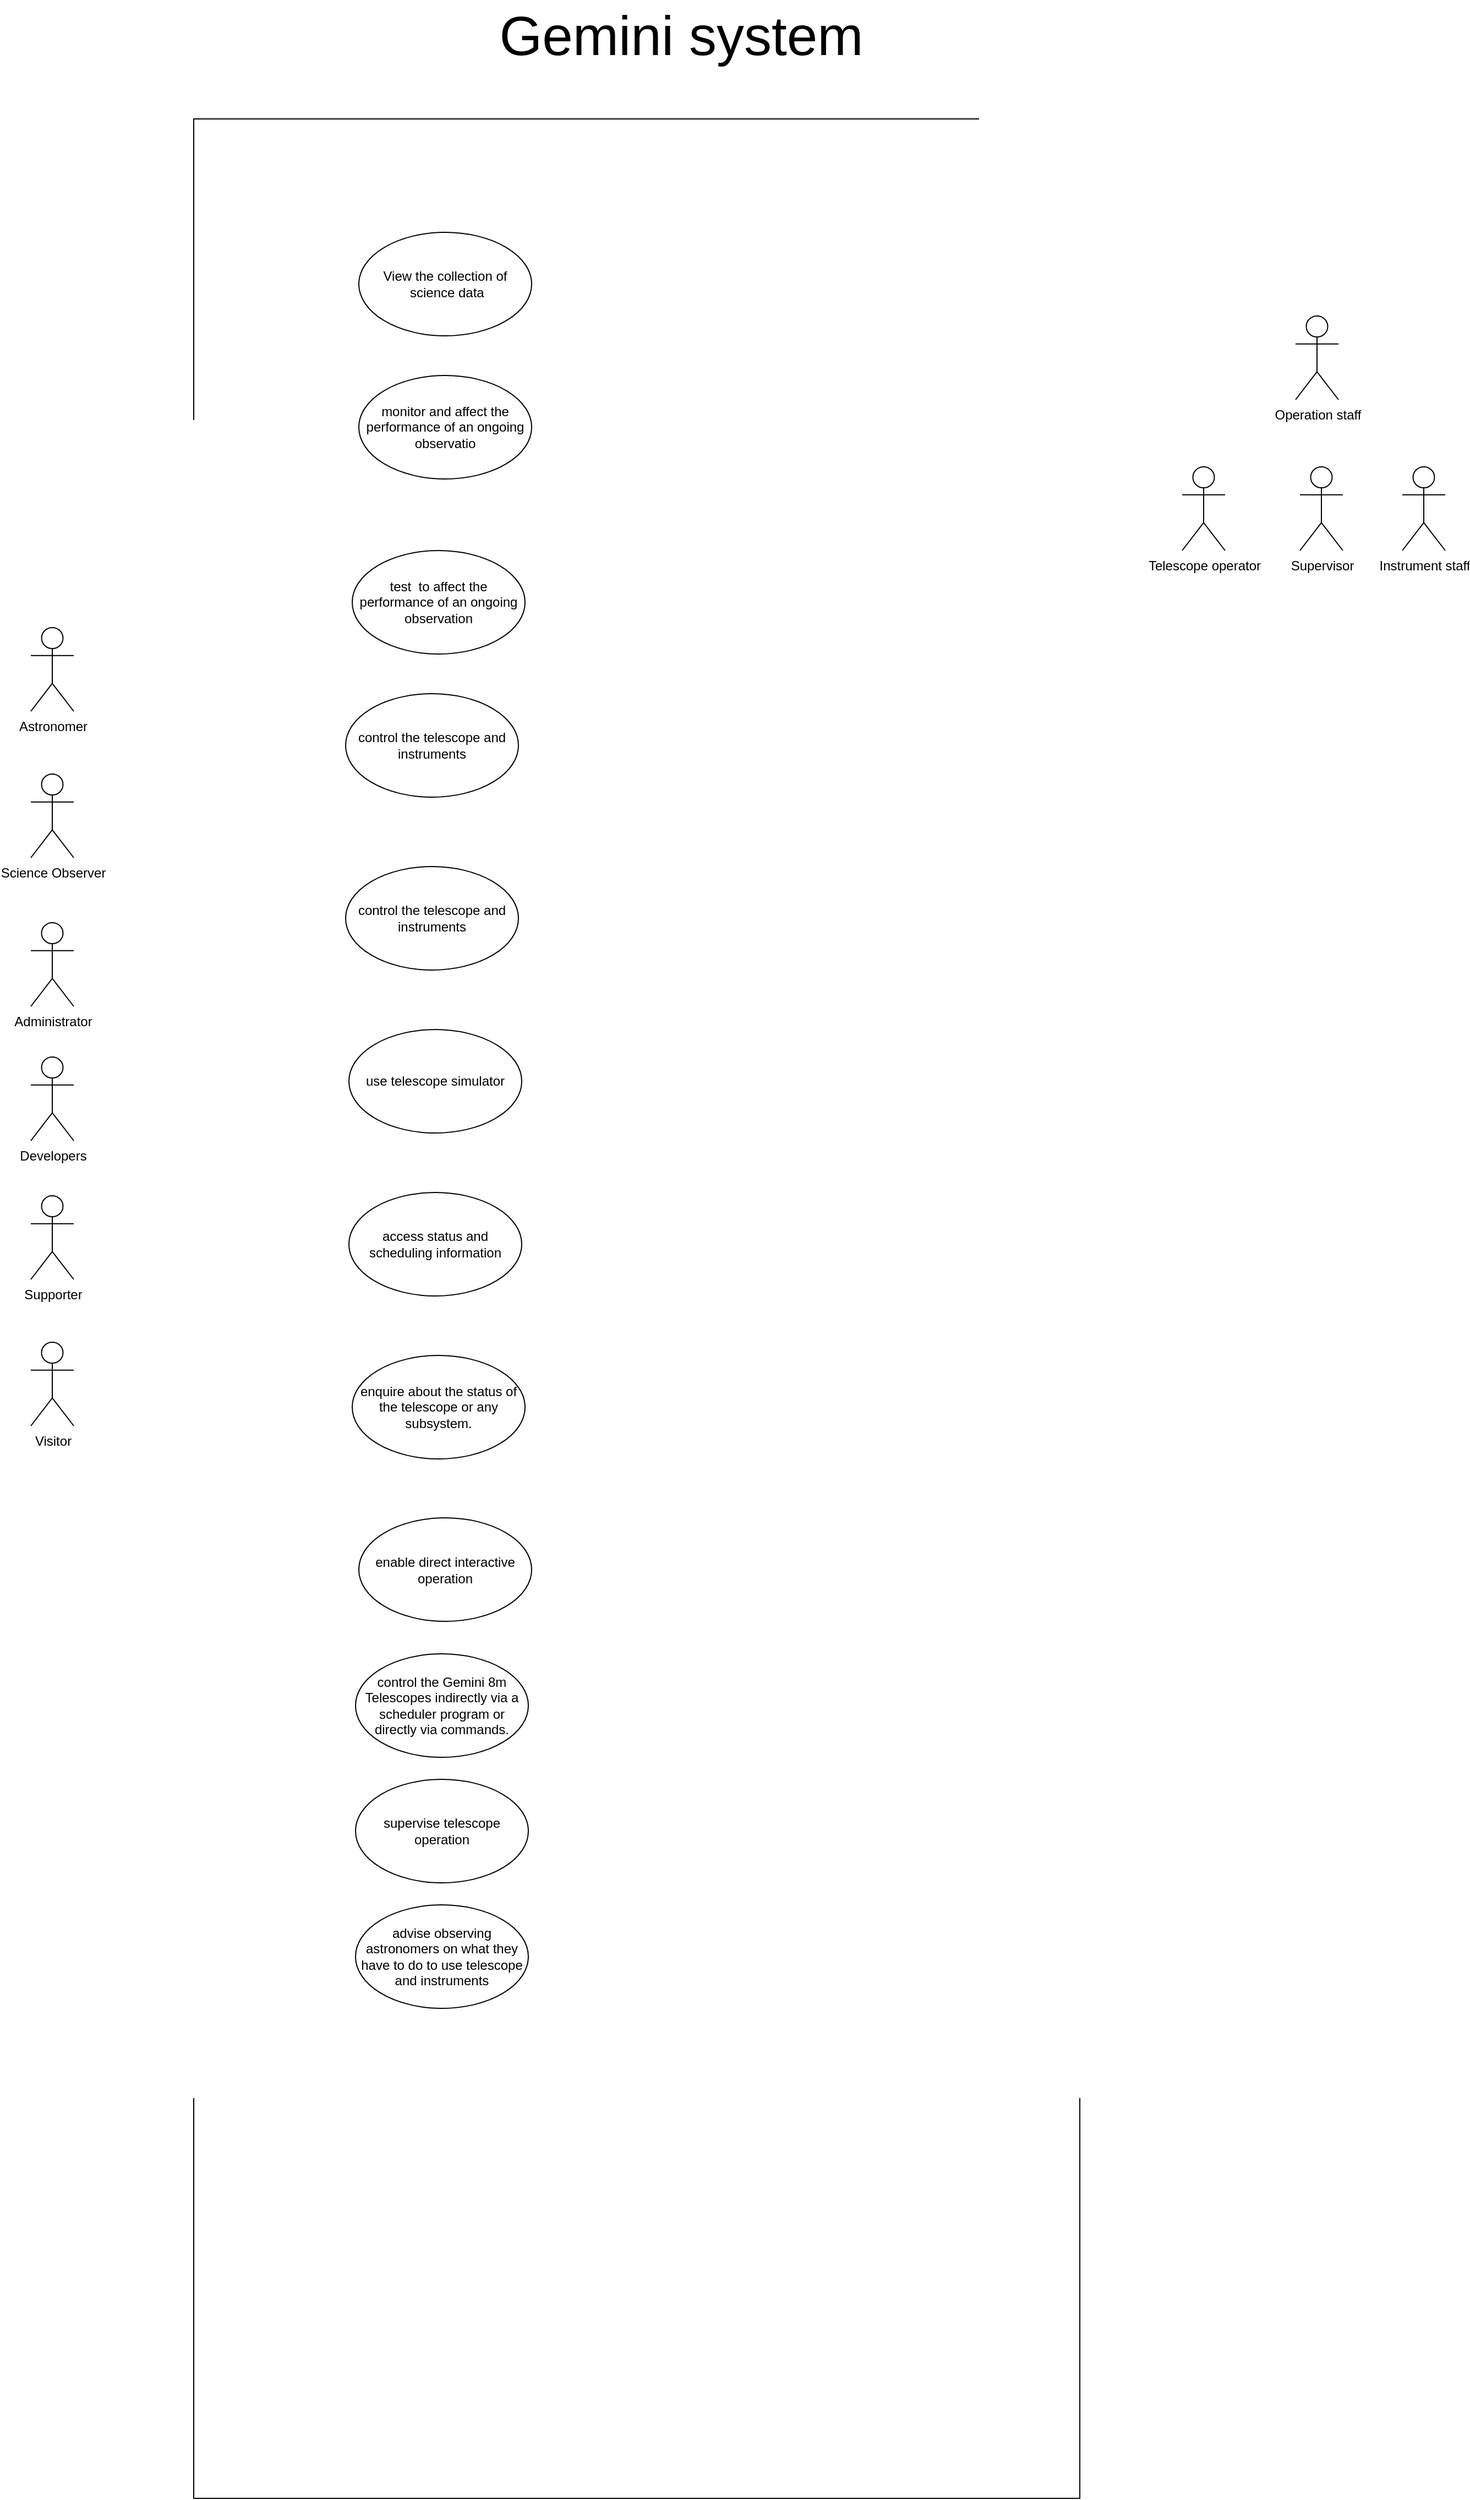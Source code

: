 <mxfile version="20.8.17" type="github">
  <diagram name="หน้า-1" id="ebHNaiMcBh5dJOH4P806">
    <mxGraphModel dx="773" dy="1350" grid="0" gridSize="10" guides="1" tooltips="1" connect="1" arrows="1" fold="1" page="1" pageScale="1" pageWidth="827" pageHeight="1169" math="0" shadow="0">
      <root>
        <mxCell id="0" />
        <mxCell id="1" parent="0" />
        <mxCell id="Uu1iOH5wYJOavaaDyeEG-2" value="" style="rounded=0;whiteSpace=wrap;html=1;" vertex="1" parent="1">
          <mxGeometry x="385" y="389" width="805" height="2161" as="geometry" />
        </mxCell>
        <mxCell id="Uu1iOH5wYJOavaaDyeEG-6" value="Science Observer" style="shape=umlActor;verticalLabelPosition=bottom;verticalAlign=top;html=1;outlineConnect=0;" vertex="1" parent="1">
          <mxGeometry x="237" y="984" width="39" height="76" as="geometry" />
        </mxCell>
        <mxCell id="Uu1iOH5wYJOavaaDyeEG-7" value="Astronomer" style="shape=umlActor;verticalLabelPosition=bottom;verticalAlign=top;html=1;outlineConnect=0;" vertex="1" parent="1">
          <mxGeometry x="237" y="851" width="39" height="76" as="geometry" />
        </mxCell>
        <mxCell id="Uu1iOH5wYJOavaaDyeEG-11" value="Administrator" style="shape=umlActor;verticalLabelPosition=bottom;verticalAlign=top;html=1;outlineConnect=0;" vertex="1" parent="1">
          <mxGeometry x="237" y="1119" width="39" height="76" as="geometry" />
        </mxCell>
        <mxCell id="Uu1iOH5wYJOavaaDyeEG-12" value="Developers" style="shape=umlActor;verticalLabelPosition=bottom;verticalAlign=top;html=1;outlineConnect=0;" vertex="1" parent="1">
          <mxGeometry x="237" y="1241" width="39" height="76" as="geometry" />
        </mxCell>
        <mxCell id="Uu1iOH5wYJOavaaDyeEG-13" value="Supporter" style="shape=umlActor;verticalLabelPosition=bottom;verticalAlign=top;html=1;outlineConnect=0;" vertex="1" parent="1">
          <mxGeometry x="237" y="1367" width="39" height="76" as="geometry" />
        </mxCell>
        <mxCell id="Uu1iOH5wYJOavaaDyeEG-14" value="Visitor" style="shape=umlActor;verticalLabelPosition=bottom;verticalAlign=top;html=1;outlineConnect=0;" vertex="1" parent="1">
          <mxGeometry x="237" y="1500" width="39" height="76" as="geometry" />
        </mxCell>
        <mxCell id="Uu1iOH5wYJOavaaDyeEG-15" value="Operation staff" style="shape=umlActor;verticalLabelPosition=bottom;verticalAlign=top;html=1;outlineConnect=0;" vertex="1" parent="1">
          <mxGeometry x="1386" y="568" width="39" height="76" as="geometry" />
        </mxCell>
        <mxCell id="Uu1iOH5wYJOavaaDyeEG-16" value="Telescope operator" style="shape=umlActor;verticalLabelPosition=bottom;verticalAlign=top;html=1;outlineConnect=0;" vertex="1" parent="1">
          <mxGeometry x="1283" y="705" width="39" height="76" as="geometry" />
        </mxCell>
        <mxCell id="Uu1iOH5wYJOavaaDyeEG-17" value="Supervisor" style="shape=umlActor;verticalLabelPosition=bottom;verticalAlign=top;html=1;outlineConnect=0;" vertex="1" parent="1">
          <mxGeometry x="1390" y="705" width="39" height="76" as="geometry" />
        </mxCell>
        <mxCell id="Uu1iOH5wYJOavaaDyeEG-18" value="Instrument staff" style="shape=umlActor;verticalLabelPosition=bottom;verticalAlign=top;html=1;outlineConnect=0;" vertex="1" parent="1">
          <mxGeometry x="1483" y="705" width="39" height="76" as="geometry" />
        </mxCell>
        <mxCell id="Uu1iOH5wYJOavaaDyeEG-23" value="&lt;font style=&quot;font-size: 50px;&quot;&gt;Gemini system&lt;/font&gt;" style="text;html=1;strokeColor=none;fillColor=none;align=center;verticalAlign=middle;whiteSpace=wrap;rounded=0;" vertex="1" parent="1">
          <mxGeometry x="633" y="281" width="390" height="64" as="geometry" />
        </mxCell>
        <mxCell id="Uu1iOH5wYJOavaaDyeEG-22" value="View the collection of &amp;nbsp;science data" style="ellipse;whiteSpace=wrap;html=1;" vertex="1" parent="1">
          <mxGeometry x="535" y="492" width="157" height="94" as="geometry" />
        </mxCell>
        <mxCell id="Uu1iOH5wYJOavaaDyeEG-25" value="monitor and affect the performance of an ongoing observatio" style="ellipse;whiteSpace=wrap;html=1;" vertex="1" parent="1">
          <mxGeometry x="535" y="622" width="157" height="94" as="geometry" />
        </mxCell>
        <mxCell id="Uu1iOH5wYJOavaaDyeEG-26" value="test&amp;nbsp; to affect the performance of an ongoing observation" style="ellipse;whiteSpace=wrap;html=1;" vertex="1" parent="1">
          <mxGeometry x="529" y="781" width="157" height="94" as="geometry" />
        </mxCell>
        <mxCell id="Uu1iOH5wYJOavaaDyeEG-27" value="control the telescope and instruments" style="ellipse;whiteSpace=wrap;html=1;" vertex="1" parent="1">
          <mxGeometry x="523" y="911" width="157" height="94" as="geometry" />
        </mxCell>
        <mxCell id="Uu1iOH5wYJOavaaDyeEG-28" value="control the telescope and instruments" style="ellipse;whiteSpace=wrap;html=1;" vertex="1" parent="1">
          <mxGeometry x="523" y="1068" width="157" height="94" as="geometry" />
        </mxCell>
        <mxCell id="Uu1iOH5wYJOavaaDyeEG-29" value="use telescope simulator" style="ellipse;whiteSpace=wrap;html=1;" vertex="1" parent="1">
          <mxGeometry x="526" y="1216" width="157" height="94" as="geometry" />
        </mxCell>
        <mxCell id="Uu1iOH5wYJOavaaDyeEG-30" value="access status and scheduling information" style="ellipse;whiteSpace=wrap;html=1;" vertex="1" parent="1">
          <mxGeometry x="526" y="1364" width="157" height="94" as="geometry" />
        </mxCell>
        <mxCell id="Uu1iOH5wYJOavaaDyeEG-31" value="enable direct interactive operation" style="ellipse;whiteSpace=wrap;html=1;" vertex="1" parent="1">
          <mxGeometry x="535" y="1659.5" width="157" height="94" as="geometry" />
        </mxCell>
        <mxCell id="Uu1iOH5wYJOavaaDyeEG-32" value="enquire about the status of the telescope or any subsystem." style="ellipse;whiteSpace=wrap;html=1;" vertex="1" parent="1">
          <mxGeometry x="529" y="1512" width="157" height="94" as="geometry" />
        </mxCell>
        <mxCell id="Uu1iOH5wYJOavaaDyeEG-33" value="control the Gemini 8m Telescopes indirectly via a scheduler program or directly via commands." style="ellipse;whiteSpace=wrap;html=1;" vertex="1" parent="1">
          <mxGeometry x="532" y="1783" width="157" height="94" as="geometry" />
        </mxCell>
        <mxCell id="Uu1iOH5wYJOavaaDyeEG-34" value="supervise telescope operation" style="ellipse;whiteSpace=wrap;html=1;" vertex="1" parent="1">
          <mxGeometry x="532" y="1897" width="157" height="94" as="geometry" />
        </mxCell>
        <mxCell id="Uu1iOH5wYJOavaaDyeEG-35" value="advise observing astronomers on what they have to do to use telescope and instruments" style="ellipse;whiteSpace=wrap;html=1;" vertex="1" parent="1">
          <mxGeometry x="532" y="2011" width="157" height="94" as="geometry" />
        </mxCell>
      </root>
    </mxGraphModel>
  </diagram>
</mxfile>
